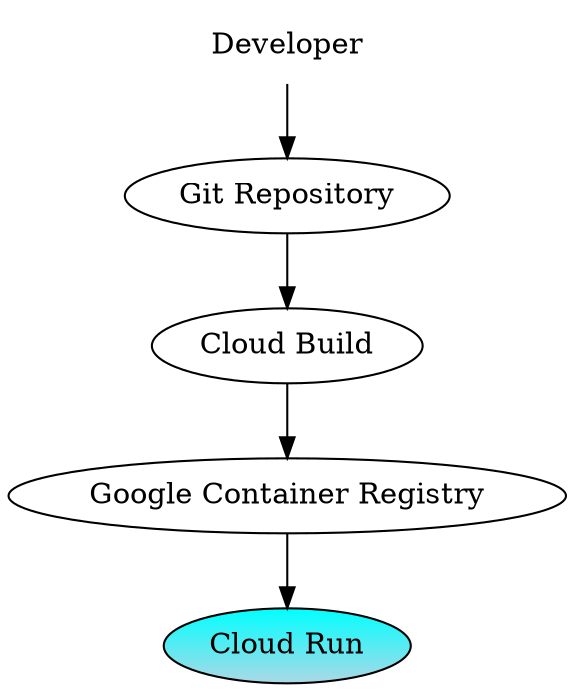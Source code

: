 digraph Cloud_Run_Deploy {
  Developer [shape=plaintext]
  "Cloud Run" [fillcolor="cyan:lightblue" style=filled gradientangle=270]

  Developer -> "Git Repository"
  "Git Repository" -> "Cloud Build"
  "Cloud Build" -> "Google Container Registry"
  "Google Container Registry" -> "Cloud Run"
}